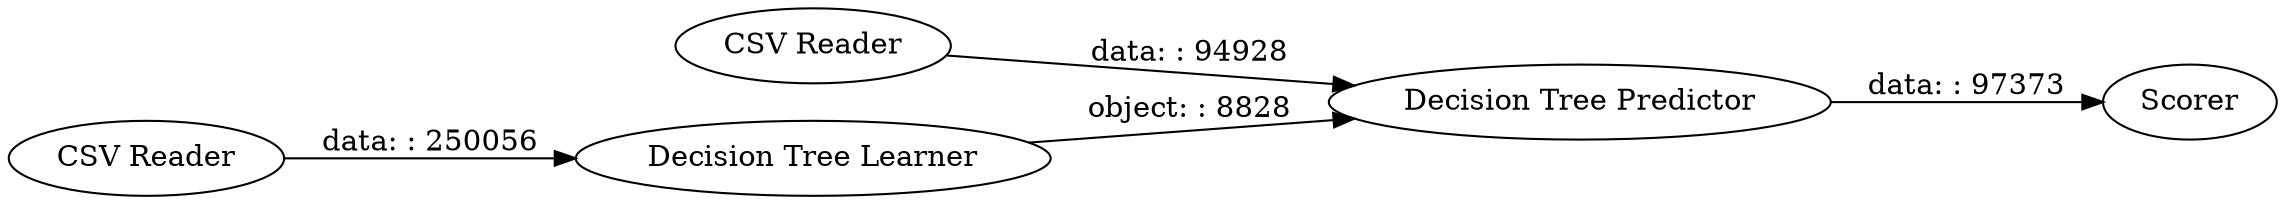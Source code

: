 digraph {
	"1689584045725365777_1" [label="CSV Reader"]
	"1689584045725365777_4" [label="Decision Tree Predictor"]
	"1689584045725365777_5" [label=Scorer]
	"1689584045725365777_2" [label="CSV Reader"]
	"1689584045725365777_3" [label="Decision Tree Learner"]
	"1689584045725365777_3" -> "1689584045725365777_4" [label="object: : 8828"]
	"1689584045725365777_1" -> "1689584045725365777_4" [label="data: : 94928"]
	"1689584045725365777_2" -> "1689584045725365777_3" [label="data: : 250056"]
	"1689584045725365777_4" -> "1689584045725365777_5" [label="data: : 97373"]
	rankdir=LR
}
